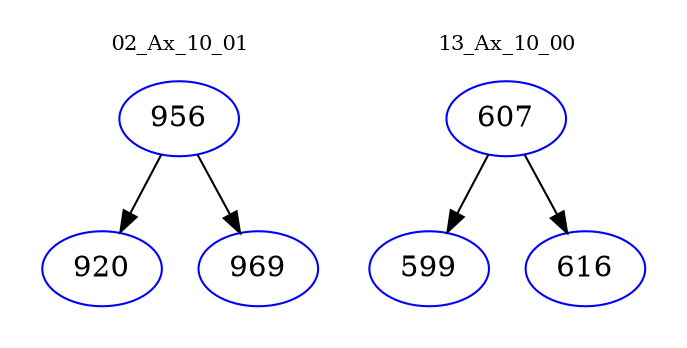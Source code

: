 digraph{
subgraph cluster_0 {
color = white
label = "02_Ax_10_01";
fontsize=10;
T0_956 [label="956", color="blue"]
T0_956 -> T0_920 [color="black"]
T0_920 [label="920", color="blue"]
T0_956 -> T0_969 [color="black"]
T0_969 [label="969", color="blue"]
}
subgraph cluster_1 {
color = white
label = "13_Ax_10_00";
fontsize=10;
T1_607 [label="607", color="blue"]
T1_607 -> T1_599 [color="black"]
T1_599 [label="599", color="blue"]
T1_607 -> T1_616 [color="black"]
T1_616 [label="616", color="blue"]
}
}
